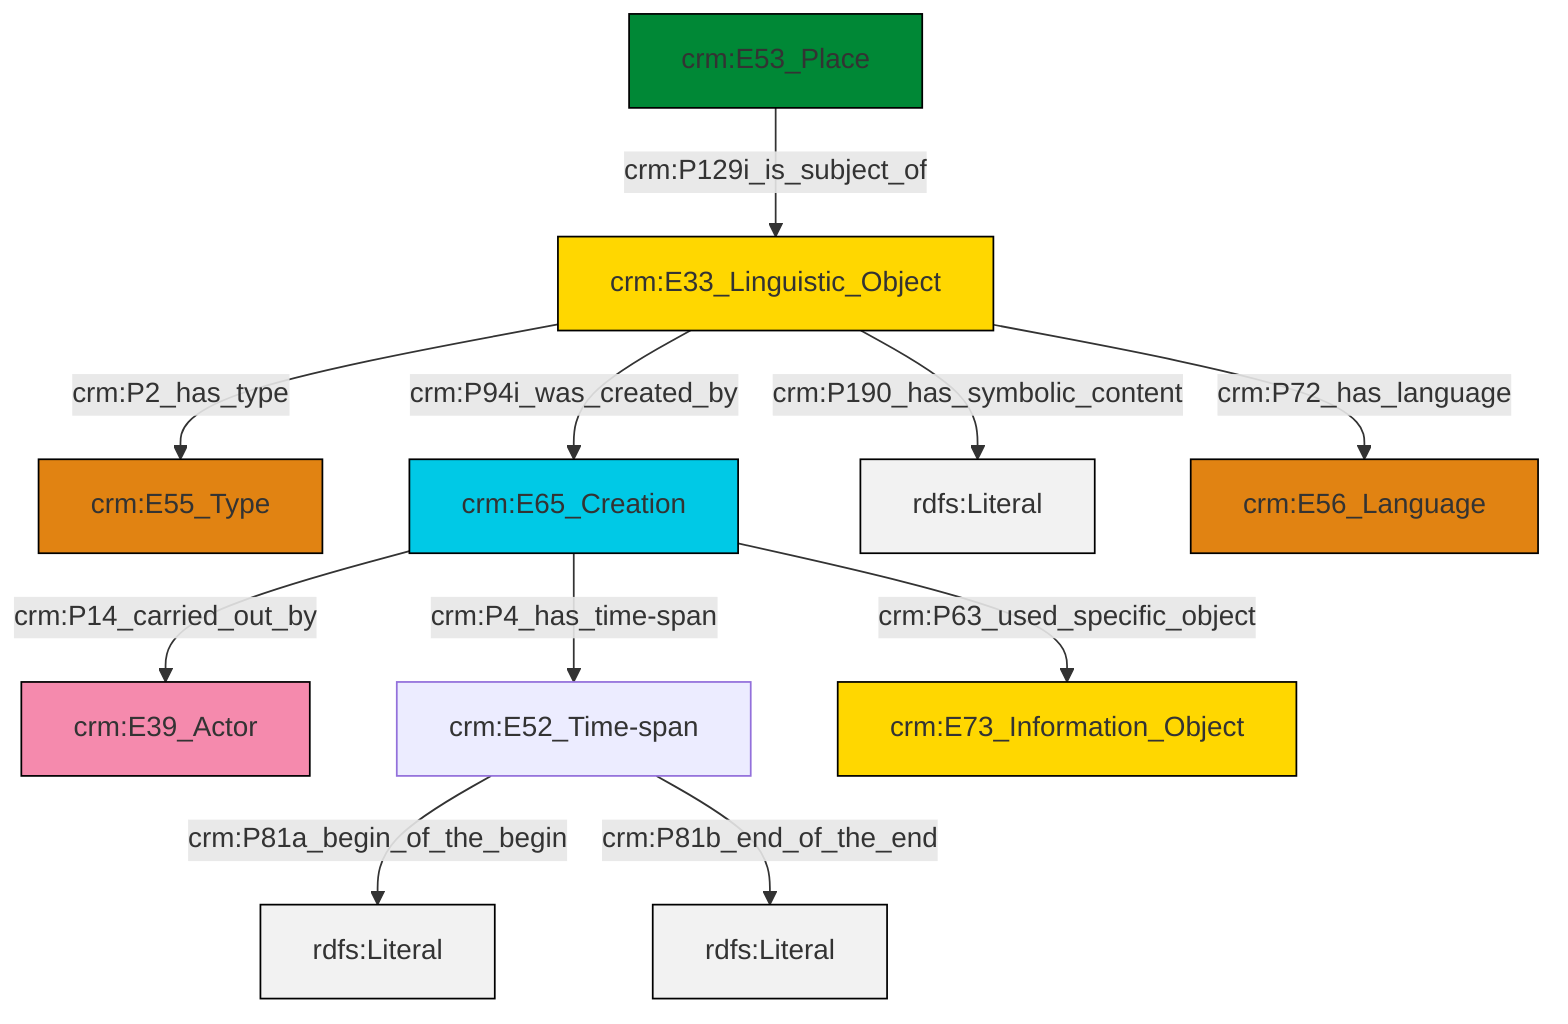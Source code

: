 graph TD
classDef Literal fill:#f2f2f2,stroke:#000000;
classDef CRM_Entity fill:#FFFFFF,stroke:#000000;
classDef Temporal_Entity fill:#00C9E6, stroke:#000000;
classDef Type fill:#E18312, stroke:#000000;
classDef Time-Span fill:#2C9C91, stroke:#000000;
classDef Appellation fill:#FFEB7F, stroke:#000000;
classDef Place fill:#008836, stroke:#000000;
classDef Persistent_Item fill:#B266B2, stroke:#000000;
classDef Conceptual_Object fill:#FFD700, stroke:#000000;
classDef Physical_Thing fill:#D2B48C, stroke:#000000;
classDef Actor fill:#f58aad, stroke:#000000;
classDef PC_Classes fill:#4ce600, stroke:#000000;
classDef Multi fill:#cccccc,stroke:#000000;

2["crm:E33_Linguistic_Object"]:::Conceptual_Object -->|crm:P2_has_type| 3["crm:E55_Type"]:::Type
2["crm:E33_Linguistic_Object"]:::Conceptual_Object -->|crm:P94i_was_created_by| 4["crm:E65_Creation"]:::Temporal_Entity
6["crm:E52_Time-span"]:::Default -->|crm:P81a_begin_of_the_begin| 8[rdfs:Literal]:::Literal
4["crm:E65_Creation"]:::Temporal_Entity -->|crm:P63_used_specific_object| 9["crm:E73_Information_Object"]:::Conceptual_Object
11["crm:E53_Place"]:::Place -->|crm:P129i_is_subject_of| 2["crm:E33_Linguistic_Object"]:::Conceptual_Object
2["crm:E33_Linguistic_Object"]:::Conceptual_Object -->|crm:P190_has_symbolic_content| 12[rdfs:Literal]:::Literal
2["crm:E33_Linguistic_Object"]:::Conceptual_Object -->|crm:P72_has_language| 14["crm:E56_Language"]:::Type
4["crm:E65_Creation"]:::Temporal_Entity -->|crm:P4_has_time-span| 6["crm:E52_Time-span"]:::Default
6["crm:E52_Time-span"]:::Default -->|crm:P81b_end_of_the_end| 17[rdfs:Literal]:::Literal
4["crm:E65_Creation"]:::Temporal_Entity -->|crm:P14_carried_out_by| 0["crm:E39_Actor"]:::Actor
